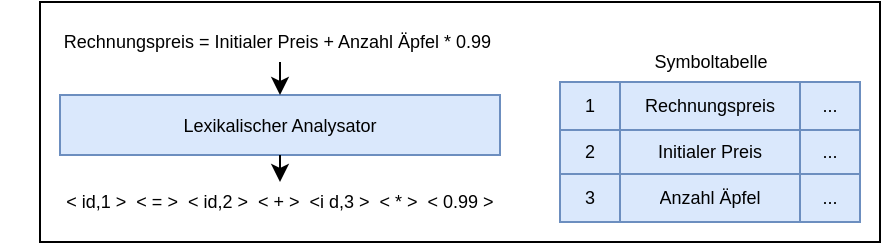 <mxfile version="14.4.2" type="device"><diagram id="gsRwKnJk7nJnBR8aurvJ" name="Page-1"><mxGraphModel dx="725" dy="497" grid="1" gridSize="10" guides="1" tooltips="1" connect="1" arrows="1" fold="1" page="1" pageScale="1" pageWidth="827" pageHeight="1169" math="0" shadow="0"><root><mxCell id="0"/><mxCell id="1" parent="0"/><mxCell id="rKBjoRkl93WArUVfuITX-1" value="" style="rounded=0;whiteSpace=wrap;html=1;fontSize=9;" vertex="1" parent="1"><mxGeometry x="60" y="40" width="420" height="120" as="geometry"/></mxCell><mxCell id="rKBjoRkl93WArUVfuITX-2" value="Rechnungspreis = Initialer Preis + Anzahl Äpfel * 0.99&amp;nbsp;" style="text;html=1;strokeColor=none;fillColor=none;align=center;verticalAlign=middle;whiteSpace=wrap;rounded=0;fontSize=9;" vertex="1" parent="1"><mxGeometry x="40" y="50" width="280" height="20" as="geometry"/></mxCell><mxCell id="rKBjoRkl93WArUVfuITX-4" value="Lexikalischer Analysator" style="rounded=0;whiteSpace=wrap;html=1;fillColor=#dae8fc;strokeColor=#6c8ebf;fontSize=9;" vertex="1" parent="1"><mxGeometry x="70" y="86.5" width="220" height="30" as="geometry"/></mxCell><mxCell id="rKBjoRkl93WArUVfuITX-5" value="&amp;lt; id,1 &amp;gt;&amp;nbsp; &amp;lt; = &amp;gt;&amp;nbsp; &amp;lt; id,2 &amp;gt;&amp;nbsp; &amp;lt; + &amp;gt;&amp;nbsp; &amp;lt;i d,3 &amp;gt;&amp;nbsp; &amp;lt; * &amp;gt;&amp;nbsp; &amp;lt; 0.99 &amp;gt;" style="text;html=1;strokeColor=none;fillColor=none;align=center;verticalAlign=middle;whiteSpace=wrap;rounded=0;fontSize=9;" vertex="1" parent="1"><mxGeometry x="40" y="130" width="280" height="20" as="geometry"/></mxCell><mxCell id="rKBjoRkl93WArUVfuITX-7" value="" style="endArrow=classic;html=1;exitX=0.5;exitY=1;exitDx=0;exitDy=0;entryX=0.5;entryY=0;entryDx=0;entryDy=0;fontSize=9;" edge="1" parent="1" source="rKBjoRkl93WArUVfuITX-2" target="rKBjoRkl93WArUVfuITX-4"><mxGeometry width="50" height="50" relative="1" as="geometry"><mxPoint x="200" y="300" as="sourcePoint"/><mxPoint x="250" y="250" as="targetPoint"/></mxGeometry></mxCell><mxCell id="rKBjoRkl93WArUVfuITX-8" value="" style="endArrow=classic;html=1;exitX=0.5;exitY=1;exitDx=0;exitDy=0;entryX=0.5;entryY=0;entryDx=0;entryDy=0;fontSize=9;" edge="1" parent="1" source="rKBjoRkl93WArUVfuITX-4" target="rKBjoRkl93WArUVfuITX-5"><mxGeometry width="50" height="50" relative="1" as="geometry"><mxPoint x="330" y="270" as="sourcePoint"/><mxPoint x="380" y="220" as="targetPoint"/></mxGeometry></mxCell><mxCell id="rKBjoRkl93WArUVfuITX-10" value="" style="shape=table;html=1;whiteSpace=wrap;startSize=0;container=1;collapsible=0;childLayout=tableLayout;fontSize=9;fillColor=#dae8fc;strokeColor=#6c8ebf;" vertex="1" parent="1"><mxGeometry x="320" y="80" width="150" height="70" as="geometry"/></mxCell><mxCell id="rKBjoRkl93WArUVfuITX-11" value="" style="shape=partialRectangle;html=1;whiteSpace=wrap;collapsible=0;dropTarget=0;pointerEvents=0;fillColor=none;top=0;left=0;bottom=0;right=0;points=[[0,0.5],[1,0.5]];portConstraint=eastwest;fontSize=9;" vertex="1" parent="rKBjoRkl93WArUVfuITX-10"><mxGeometry width="150" height="24" as="geometry"/></mxCell><mxCell id="rKBjoRkl93WArUVfuITX-12" value="1" style="shape=partialRectangle;html=1;whiteSpace=wrap;connectable=0;fillColor=none;top=0;left=0;bottom=0;right=0;overflow=hidden;fontSize=9;" vertex="1" parent="rKBjoRkl93WArUVfuITX-11"><mxGeometry width="30" height="24" as="geometry"/></mxCell><mxCell id="rKBjoRkl93WArUVfuITX-13" value="&lt;font style=&quot;font-size: 9px&quot;&gt;Rechnungspreis&lt;/font&gt;" style="shape=partialRectangle;html=1;whiteSpace=wrap;connectable=0;fillColor=none;top=0;left=0;bottom=0;right=0;overflow=hidden;fontSize=9;" vertex="1" parent="rKBjoRkl93WArUVfuITX-11"><mxGeometry x="30" width="90" height="24" as="geometry"/></mxCell><mxCell id="rKBjoRkl93WArUVfuITX-14" value="..." style="shape=partialRectangle;html=1;whiteSpace=wrap;connectable=0;fillColor=none;top=0;left=0;bottom=0;right=0;overflow=hidden;fontSize=9;" vertex="1" parent="rKBjoRkl93WArUVfuITX-11"><mxGeometry x="120" width="30" height="24" as="geometry"/></mxCell><mxCell id="rKBjoRkl93WArUVfuITX-15" value="" style="shape=partialRectangle;html=1;whiteSpace=wrap;collapsible=0;dropTarget=0;pointerEvents=0;fillColor=none;top=0;left=0;bottom=0;right=0;points=[[0,0.5],[1,0.5]];portConstraint=eastwest;fontSize=9;" vertex="1" parent="rKBjoRkl93WArUVfuITX-10"><mxGeometry y="24" width="150" height="22" as="geometry"/></mxCell><mxCell id="rKBjoRkl93WArUVfuITX-16" value="2" style="shape=partialRectangle;html=1;whiteSpace=wrap;connectable=0;fillColor=none;top=0;left=0;bottom=0;right=0;overflow=hidden;fontSize=9;" vertex="1" parent="rKBjoRkl93WArUVfuITX-15"><mxGeometry width="30" height="22" as="geometry"/></mxCell><mxCell id="rKBjoRkl93WArUVfuITX-17" value="&lt;font style=&quot;font-size: 9px&quot;&gt;Initialer Preis&lt;/font&gt;" style="shape=partialRectangle;html=1;whiteSpace=wrap;connectable=0;fillColor=none;top=0;left=0;bottom=0;right=0;overflow=hidden;fontSize=9;" vertex="1" parent="rKBjoRkl93WArUVfuITX-15"><mxGeometry x="30" width="90" height="22" as="geometry"/></mxCell><mxCell id="rKBjoRkl93WArUVfuITX-18" value="..." style="shape=partialRectangle;html=1;whiteSpace=wrap;connectable=0;fillColor=none;top=0;left=0;bottom=0;right=0;overflow=hidden;fontSize=9;" vertex="1" parent="rKBjoRkl93WArUVfuITX-15"><mxGeometry x="120" width="30" height="22" as="geometry"/></mxCell><mxCell id="rKBjoRkl93WArUVfuITX-19" value="" style="shape=partialRectangle;html=1;whiteSpace=wrap;collapsible=0;dropTarget=0;pointerEvents=0;fillColor=none;top=0;left=0;bottom=0;right=0;points=[[0,0.5],[1,0.5]];portConstraint=eastwest;fontSize=9;" vertex="1" parent="rKBjoRkl93WArUVfuITX-10"><mxGeometry y="46" width="150" height="24" as="geometry"/></mxCell><mxCell id="rKBjoRkl93WArUVfuITX-20" value="3" style="shape=partialRectangle;html=1;whiteSpace=wrap;connectable=0;fillColor=none;top=0;left=0;bottom=0;right=0;overflow=hidden;fontSize=9;" vertex="1" parent="rKBjoRkl93WArUVfuITX-19"><mxGeometry width="30" height="24" as="geometry"/></mxCell><mxCell id="rKBjoRkl93WArUVfuITX-21" value="&lt;font style=&quot;font-size: 9px&quot;&gt;Anzahl Äpfel&lt;/font&gt;" style="shape=partialRectangle;html=1;whiteSpace=wrap;connectable=0;fillColor=none;top=0;left=0;bottom=0;right=0;overflow=hidden;fontSize=9;" vertex="1" parent="rKBjoRkl93WArUVfuITX-19"><mxGeometry x="30" width="90" height="24" as="geometry"/></mxCell><mxCell id="rKBjoRkl93WArUVfuITX-22" value="..." style="shape=partialRectangle;html=1;whiteSpace=wrap;connectable=0;fillColor=none;top=0;left=0;bottom=0;right=0;overflow=hidden;fontSize=9;" vertex="1" parent="rKBjoRkl93WArUVfuITX-19"><mxGeometry x="120" width="30" height="24" as="geometry"/></mxCell><mxCell id="rKBjoRkl93WArUVfuITX-23" value="Symboltabelle" style="text;html=1;align=center;verticalAlign=middle;resizable=0;points=[];autosize=1;fontSize=9;" vertex="1" parent="1"><mxGeometry x="360" y="60" width="70" height="20" as="geometry"/></mxCell></root></mxGraphModel></diagram></mxfile>